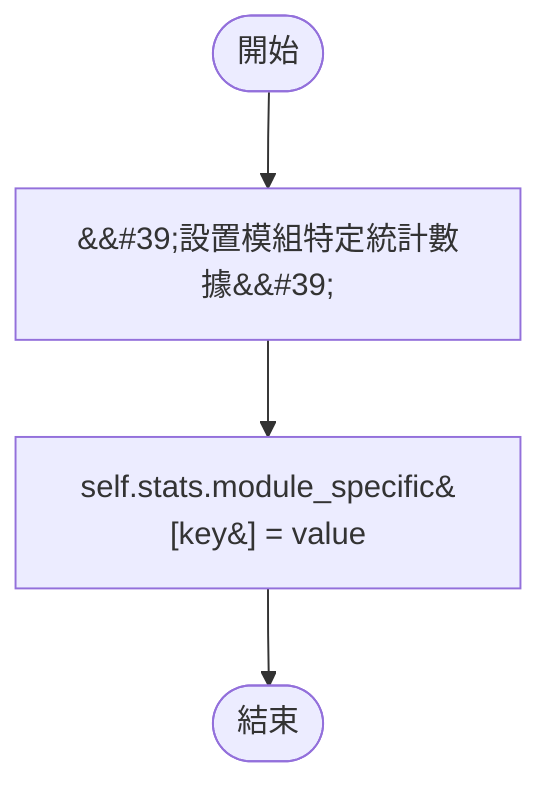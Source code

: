 flowchart TB
    n1([開始])
    n2([結束])
    n3[&amp;&#35;39;設置模組特定統計數據&amp;&#35;39;]
    n4[self.stats.module_specific&#91;key&#93; = value]
    n1 --> n3
    n3 --> n4
    n4 --> n2